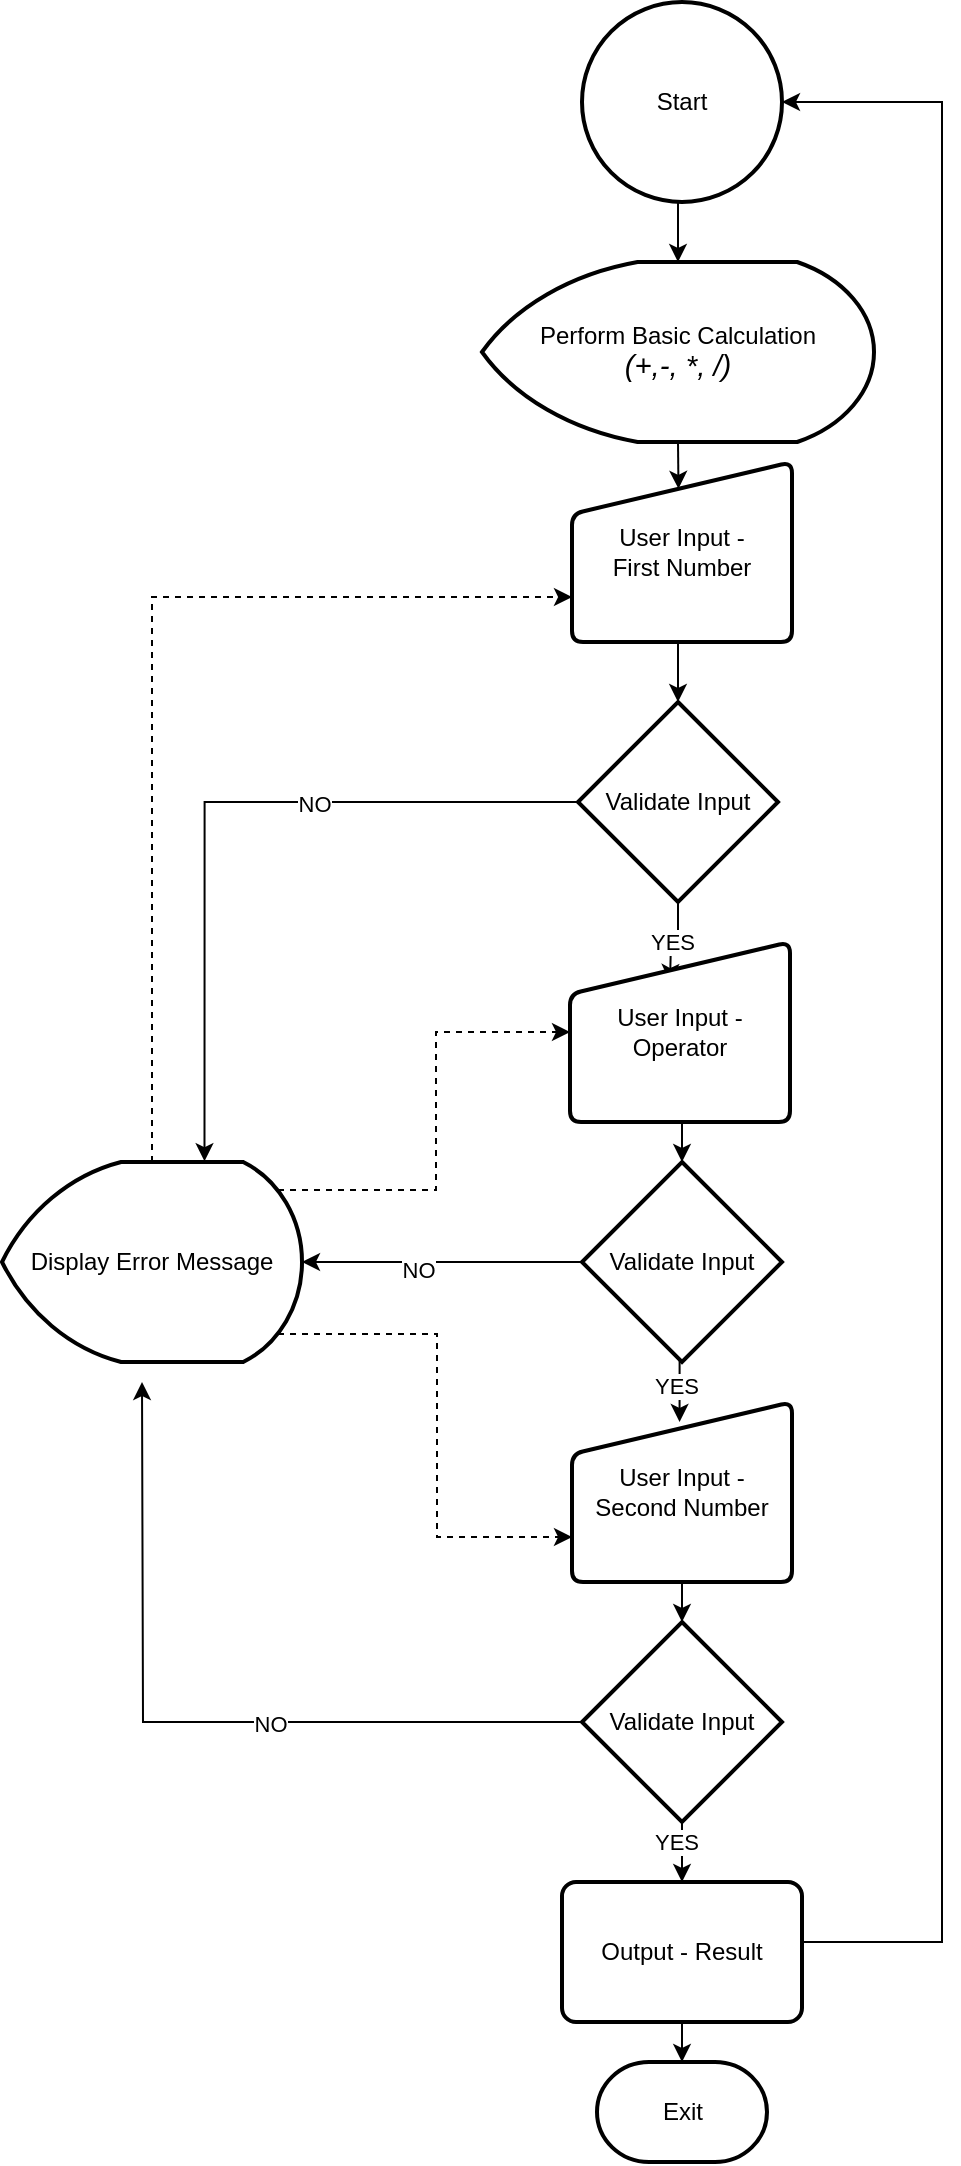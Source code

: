 <mxfile version="26.1.3">
  <diagram name="Page-1" id="an662qCQQuQAsXtO6aiX">
    <mxGraphModel dx="1489" dy="807" grid="1" gridSize="10" guides="1" tooltips="1" connect="1" arrows="1" fold="1" page="1" pageScale="1" pageWidth="827" pageHeight="1169" math="0" shadow="0">
      <root>
        <mxCell id="0" />
        <mxCell id="1" parent="0" />
        <mxCell id="c-s8nSBw7QKVtwbW1n2v-1" value="Start" style="strokeWidth=2;html=1;shape=mxgraph.flowchart.start_2;whiteSpace=wrap;" parent="1" vertex="1">
          <mxGeometry x="420" y="60" width="100" height="100" as="geometry" />
        </mxCell>
        <mxCell id="ELueE8H8Ni4j6s66745E-2" value="Perform Basic Calculation&lt;div&gt;&lt;i&gt;&lt;span style=&quot;font-size:11.0pt;line-height:107%;&lt;br/&gt;font-family:&amp;quot;Aptos&amp;quot;,sans-serif;mso-ascii-theme-font:minor-latin;mso-fareast-font-family:&lt;br/&gt;Aptos;mso-fareast-theme-font:minor-latin;mso-hansi-theme-font:minor-latin;&lt;br/&gt;mso-bidi-font-family:&amp;quot;Times New Roman&amp;quot;;mso-bidi-theme-font:minor-bidi;&lt;br/&gt;mso-ansi-language:EN-NZ;mso-fareast-language:EN-US;mso-bidi-language:AR-SA&quot;&gt;(+,-, *, /)&lt;/span&gt;&lt;/i&gt;&lt;/div&gt;" style="strokeWidth=2;html=1;shape=mxgraph.flowchart.display;whiteSpace=wrap;" vertex="1" parent="1">
          <mxGeometry x="370" y="190" width="196" height="90" as="geometry" />
        </mxCell>
        <mxCell id="ELueE8H8Ni4j6s66745E-5" value="User Input -&lt;div&gt;First Number&lt;/div&gt;" style="html=1;strokeWidth=2;shape=manualInput;whiteSpace=wrap;rounded=1;size=26;arcSize=11;" vertex="1" parent="1">
          <mxGeometry x="415" y="290" width="110" height="90" as="geometry" />
        </mxCell>
        <mxCell id="ELueE8H8Ni4j6s66745E-6" style="edgeStyle=orthogonalEdgeStyle;rounded=0;orthogonalLoop=1;jettySize=auto;html=1;exitX=0.5;exitY=1;exitDx=0;exitDy=0;exitPerimeter=0;entryX=0.484;entryY=0.149;entryDx=0;entryDy=0;entryPerimeter=0;" edge="1" parent="1" source="ELueE8H8Ni4j6s66745E-2" target="ELueE8H8Ni4j6s66745E-5">
          <mxGeometry relative="1" as="geometry" />
        </mxCell>
        <mxCell id="ELueE8H8Ni4j6s66745E-21" style="edgeStyle=orthogonalEdgeStyle;rounded=0;orthogonalLoop=1;jettySize=auto;html=1;exitX=0.5;exitY=1;exitDx=0;exitDy=0;exitPerimeter=0;" edge="1" parent="1" source="ELueE8H8Ni4j6s66745E-9">
          <mxGeometry relative="1" as="geometry">
            <mxPoint x="464" y="550" as="targetPoint" />
          </mxGeometry>
        </mxCell>
        <mxCell id="ELueE8H8Ni4j6s66745E-41" value="YES" style="edgeLabel;html=1;align=center;verticalAlign=middle;resizable=0;points=[];" vertex="1" connectable="0" parent="ELueE8H8Ni4j6s66745E-21">
          <mxGeometry x="0.08" relative="1" as="geometry">
            <mxPoint as="offset" />
          </mxGeometry>
        </mxCell>
        <mxCell id="ELueE8H8Ni4j6s66745E-9" value="Validate Input" style="strokeWidth=2;html=1;shape=mxgraph.flowchart.decision;whiteSpace=wrap;" vertex="1" parent="1">
          <mxGeometry x="418" y="410" width="100" height="100" as="geometry" />
        </mxCell>
        <mxCell id="ELueE8H8Ni4j6s66745E-12" style="edgeStyle=orthogonalEdgeStyle;rounded=0;orthogonalLoop=1;jettySize=auto;html=1;exitX=0.5;exitY=1;exitDx=0;exitDy=0;entryX=0.5;entryY=0;entryDx=0;entryDy=0;entryPerimeter=0;" edge="1" parent="1" source="ELueE8H8Ni4j6s66745E-5" target="ELueE8H8Ni4j6s66745E-9">
          <mxGeometry relative="1" as="geometry" />
        </mxCell>
        <mxCell id="ELueE8H8Ni4j6s66745E-22" value="User Input -&lt;div&gt;Operator&lt;/div&gt;" style="html=1;strokeWidth=2;shape=manualInput;whiteSpace=wrap;rounded=1;size=26;arcSize=11;" vertex="1" parent="1">
          <mxGeometry x="414" y="530" width="110" height="90" as="geometry" />
        </mxCell>
        <mxCell id="ELueE8H8Ni4j6s66745E-80" style="edgeStyle=orthogonalEdgeStyle;rounded=0;orthogonalLoop=1;jettySize=auto;html=1;exitX=0;exitY=0.5;exitDx=0;exitDy=0;exitPerimeter=0;" edge="1" parent="1" source="ELueE8H8Ni4j6s66745E-29" target="ELueE8H8Ni4j6s66745E-47">
          <mxGeometry relative="1" as="geometry" />
        </mxCell>
        <mxCell id="ELueE8H8Ni4j6s66745E-86" value="NO" style="edgeLabel;html=1;align=center;verticalAlign=middle;resizable=0;points=[];" vertex="1" connectable="0" parent="ELueE8H8Ni4j6s66745E-80">
          <mxGeometry x="0.181" y="4" relative="1" as="geometry">
            <mxPoint as="offset" />
          </mxGeometry>
        </mxCell>
        <mxCell id="ELueE8H8Ni4j6s66745E-29" value="Validate Input" style="strokeWidth=2;html=1;shape=mxgraph.flowchart.decision;whiteSpace=wrap;" vertex="1" parent="1">
          <mxGeometry x="420" y="640" width="100" height="100" as="geometry" />
        </mxCell>
        <mxCell id="ELueE8H8Ni4j6s66745E-35" style="edgeStyle=orthogonalEdgeStyle;rounded=0;orthogonalLoop=1;jettySize=auto;html=1;exitX=0.5;exitY=1;exitDx=0;exitDy=0;entryX=0.5;entryY=0;entryDx=0;entryDy=0;entryPerimeter=0;" edge="1" parent="1" source="ELueE8H8Ni4j6s66745E-22" target="ELueE8H8Ni4j6s66745E-29">
          <mxGeometry relative="1" as="geometry" />
        </mxCell>
        <mxCell id="ELueE8H8Ni4j6s66745E-45" style="edgeStyle=orthogonalEdgeStyle;rounded=0;orthogonalLoop=1;jettySize=auto;html=1;exitX=0.5;exitY=1;exitDx=0;exitDy=0;exitPerimeter=0;entryX=0.5;entryY=0;entryDx=0;entryDy=0;entryPerimeter=0;" edge="1" parent="1" source="c-s8nSBw7QKVtwbW1n2v-1" target="ELueE8H8Ni4j6s66745E-2">
          <mxGeometry relative="1" as="geometry" />
        </mxCell>
        <mxCell id="ELueE8H8Ni4j6s66745E-82" style="edgeStyle=orthogonalEdgeStyle;rounded=0;orthogonalLoop=1;jettySize=auto;html=1;exitX=0.92;exitY=0.14;exitDx=0;exitDy=0;exitPerimeter=0;entryX=0;entryY=0.5;entryDx=0;entryDy=0;dashed=1;" edge="1" parent="1" source="ELueE8H8Ni4j6s66745E-47" target="ELueE8H8Ni4j6s66745E-22">
          <mxGeometry relative="1" as="geometry" />
        </mxCell>
        <mxCell id="ELueE8H8Ni4j6s66745E-83" style="edgeStyle=orthogonalEdgeStyle;rounded=0;orthogonalLoop=1;jettySize=auto;html=1;exitX=0.92;exitY=0.86;exitDx=0;exitDy=0;exitPerimeter=0;entryX=0;entryY=0.75;entryDx=0;entryDy=0;dashed=1;" edge="1" parent="1" source="ELueE8H8Ni4j6s66745E-47" target="ELueE8H8Ni4j6s66745E-49">
          <mxGeometry relative="1" as="geometry" />
        </mxCell>
        <mxCell id="ELueE8H8Ni4j6s66745E-84" style="edgeStyle=orthogonalEdgeStyle;rounded=0;orthogonalLoop=1;jettySize=auto;html=1;exitX=0.5;exitY=0;exitDx=0;exitDy=0;exitPerimeter=0;entryX=0;entryY=0.75;entryDx=0;entryDy=0;dashed=1;" edge="1" parent="1" source="ELueE8H8Ni4j6s66745E-47" target="ELueE8H8Ni4j6s66745E-5">
          <mxGeometry relative="1" as="geometry" />
        </mxCell>
        <mxCell id="ELueE8H8Ni4j6s66745E-47" value="Display Error Message" style="strokeWidth=2;html=1;shape=mxgraph.flowchart.display;whiteSpace=wrap;" vertex="1" parent="1">
          <mxGeometry x="130" y="640" width="150" height="100" as="geometry" />
        </mxCell>
        <mxCell id="ELueE8H8Ni4j6s66745E-49" value="User Input -&lt;div&gt;Second Number&lt;/div&gt;" style="html=1;strokeWidth=2;shape=manualInput;whiteSpace=wrap;rounded=1;size=26;arcSize=11;" vertex="1" parent="1">
          <mxGeometry x="415" y="760" width="110" height="90" as="geometry" />
        </mxCell>
        <mxCell id="ELueE8H8Ni4j6s66745E-50" style="edgeStyle=orthogonalEdgeStyle;rounded=0;orthogonalLoop=1;jettySize=auto;html=1;exitX=0.5;exitY=1;exitDx=0;exitDy=0;exitPerimeter=0;entryX=0.489;entryY=0.111;entryDx=0;entryDy=0;entryPerimeter=0;" edge="1" parent="1" source="ELueE8H8Ni4j6s66745E-29" target="ELueE8H8Ni4j6s66745E-49">
          <mxGeometry relative="1" as="geometry" />
        </mxCell>
        <mxCell id="ELueE8H8Ni4j6s66745E-65" value="YES" style="edgeLabel;html=1;align=center;verticalAlign=middle;resizable=0;points=[];" vertex="1" connectable="0" parent="ELueE8H8Ni4j6s66745E-50">
          <mxGeometry x="-0.179" y="-2" relative="1" as="geometry">
            <mxPoint as="offset" />
          </mxGeometry>
        </mxCell>
        <mxCell id="ELueE8H8Ni4j6s66745E-67" style="edgeStyle=orthogonalEdgeStyle;rounded=0;orthogonalLoop=1;jettySize=auto;html=1;exitX=0.5;exitY=1;exitDx=0;exitDy=0;exitPerimeter=0;entryX=0.5;entryY=0;entryDx=0;entryDy=0;" edge="1" parent="1" source="ELueE8H8Ni4j6s66745E-53" target="ELueE8H8Ni4j6s66745E-62">
          <mxGeometry relative="1" as="geometry" />
        </mxCell>
        <mxCell id="ELueE8H8Ni4j6s66745E-69" value="YES" style="edgeLabel;html=1;align=center;verticalAlign=middle;resizable=0;points=[];" vertex="1" connectable="0" parent="ELueE8H8Ni4j6s66745E-67">
          <mxGeometry x="-0.324" y="-3" relative="1" as="geometry">
            <mxPoint as="offset" />
          </mxGeometry>
        </mxCell>
        <mxCell id="ELueE8H8Ni4j6s66745E-81" style="edgeStyle=orthogonalEdgeStyle;rounded=0;orthogonalLoop=1;jettySize=auto;html=1;exitX=0;exitY=0.5;exitDx=0;exitDy=0;exitPerimeter=0;" edge="1" parent="1" source="ELueE8H8Ni4j6s66745E-53">
          <mxGeometry relative="1" as="geometry">
            <mxPoint x="200" y="750" as="targetPoint" />
          </mxGeometry>
        </mxCell>
        <mxCell id="ELueE8H8Ni4j6s66745E-87" value="NO" style="edgeLabel;html=1;align=center;verticalAlign=middle;resizable=0;points=[];" vertex="1" connectable="0" parent="ELueE8H8Ni4j6s66745E-81">
          <mxGeometry x="-0.198" y="1" relative="1" as="geometry">
            <mxPoint as="offset" />
          </mxGeometry>
        </mxCell>
        <mxCell id="ELueE8H8Ni4j6s66745E-53" value="Validate Input" style="strokeWidth=2;html=1;shape=mxgraph.flowchart.decision;whiteSpace=wrap;" vertex="1" parent="1">
          <mxGeometry x="420" y="870" width="100" height="100" as="geometry" />
        </mxCell>
        <mxCell id="ELueE8H8Ni4j6s66745E-56" style="edgeStyle=orthogonalEdgeStyle;rounded=0;orthogonalLoop=1;jettySize=auto;html=1;exitX=0.5;exitY=1;exitDx=0;exitDy=0;entryX=0.5;entryY=0;entryDx=0;entryDy=0;entryPerimeter=0;" edge="1" parent="1" source="ELueE8H8Ni4j6s66745E-49" target="ELueE8H8Ni4j6s66745E-53">
          <mxGeometry relative="1" as="geometry" />
        </mxCell>
        <mxCell id="ELueE8H8Ni4j6s66745E-62" value="Output - Result" style="rounded=1;whiteSpace=wrap;html=1;absoluteArcSize=1;arcSize=14;strokeWidth=2;" vertex="1" parent="1">
          <mxGeometry x="410" y="1000" width="120" height="70" as="geometry" />
        </mxCell>
        <mxCell id="ELueE8H8Ni4j6s66745E-68" style="edgeStyle=orthogonalEdgeStyle;rounded=0;orthogonalLoop=1;jettySize=auto;html=1;exitX=1;exitY=0.5;exitDx=0;exitDy=0;entryX=1;entryY=0.5;entryDx=0;entryDy=0;entryPerimeter=0;" edge="1" parent="1" source="ELueE8H8Ni4j6s66745E-62" target="c-s8nSBw7QKVtwbW1n2v-1">
          <mxGeometry relative="1" as="geometry">
            <Array as="points">
              <mxPoint x="530" y="1030" />
              <mxPoint x="600" y="1030" />
              <mxPoint x="600" y="110" />
            </Array>
          </mxGeometry>
        </mxCell>
        <mxCell id="ELueE8H8Ni4j6s66745E-70" value="Exit" style="strokeWidth=2;html=1;shape=mxgraph.flowchart.terminator;whiteSpace=wrap;" vertex="1" parent="1">
          <mxGeometry x="427.5" y="1090" width="85" height="50" as="geometry" />
        </mxCell>
        <mxCell id="ELueE8H8Ni4j6s66745E-71" style="edgeStyle=orthogonalEdgeStyle;rounded=0;orthogonalLoop=1;jettySize=auto;html=1;exitX=0.5;exitY=1;exitDx=0;exitDy=0;entryX=0.5;entryY=0;entryDx=0;entryDy=0;entryPerimeter=0;" edge="1" parent="1" source="ELueE8H8Ni4j6s66745E-62" target="ELueE8H8Ni4j6s66745E-70">
          <mxGeometry relative="1" as="geometry" />
        </mxCell>
        <mxCell id="ELueE8H8Ni4j6s66745E-79" style="edgeStyle=orthogonalEdgeStyle;rounded=0;orthogonalLoop=1;jettySize=auto;html=1;entryX=0.675;entryY=-0.004;entryDx=0;entryDy=0;entryPerimeter=0;" edge="1" parent="1" source="ELueE8H8Ni4j6s66745E-9" target="ELueE8H8Ni4j6s66745E-47">
          <mxGeometry relative="1" as="geometry" />
        </mxCell>
        <mxCell id="ELueE8H8Ni4j6s66745E-85" value="NO" style="edgeLabel;html=1;align=center;verticalAlign=middle;resizable=0;points=[];" vertex="1" connectable="0" parent="ELueE8H8Ni4j6s66745E-79">
          <mxGeometry x="-0.28" y="1" relative="1" as="geometry">
            <mxPoint as="offset" />
          </mxGeometry>
        </mxCell>
      </root>
    </mxGraphModel>
  </diagram>
</mxfile>
